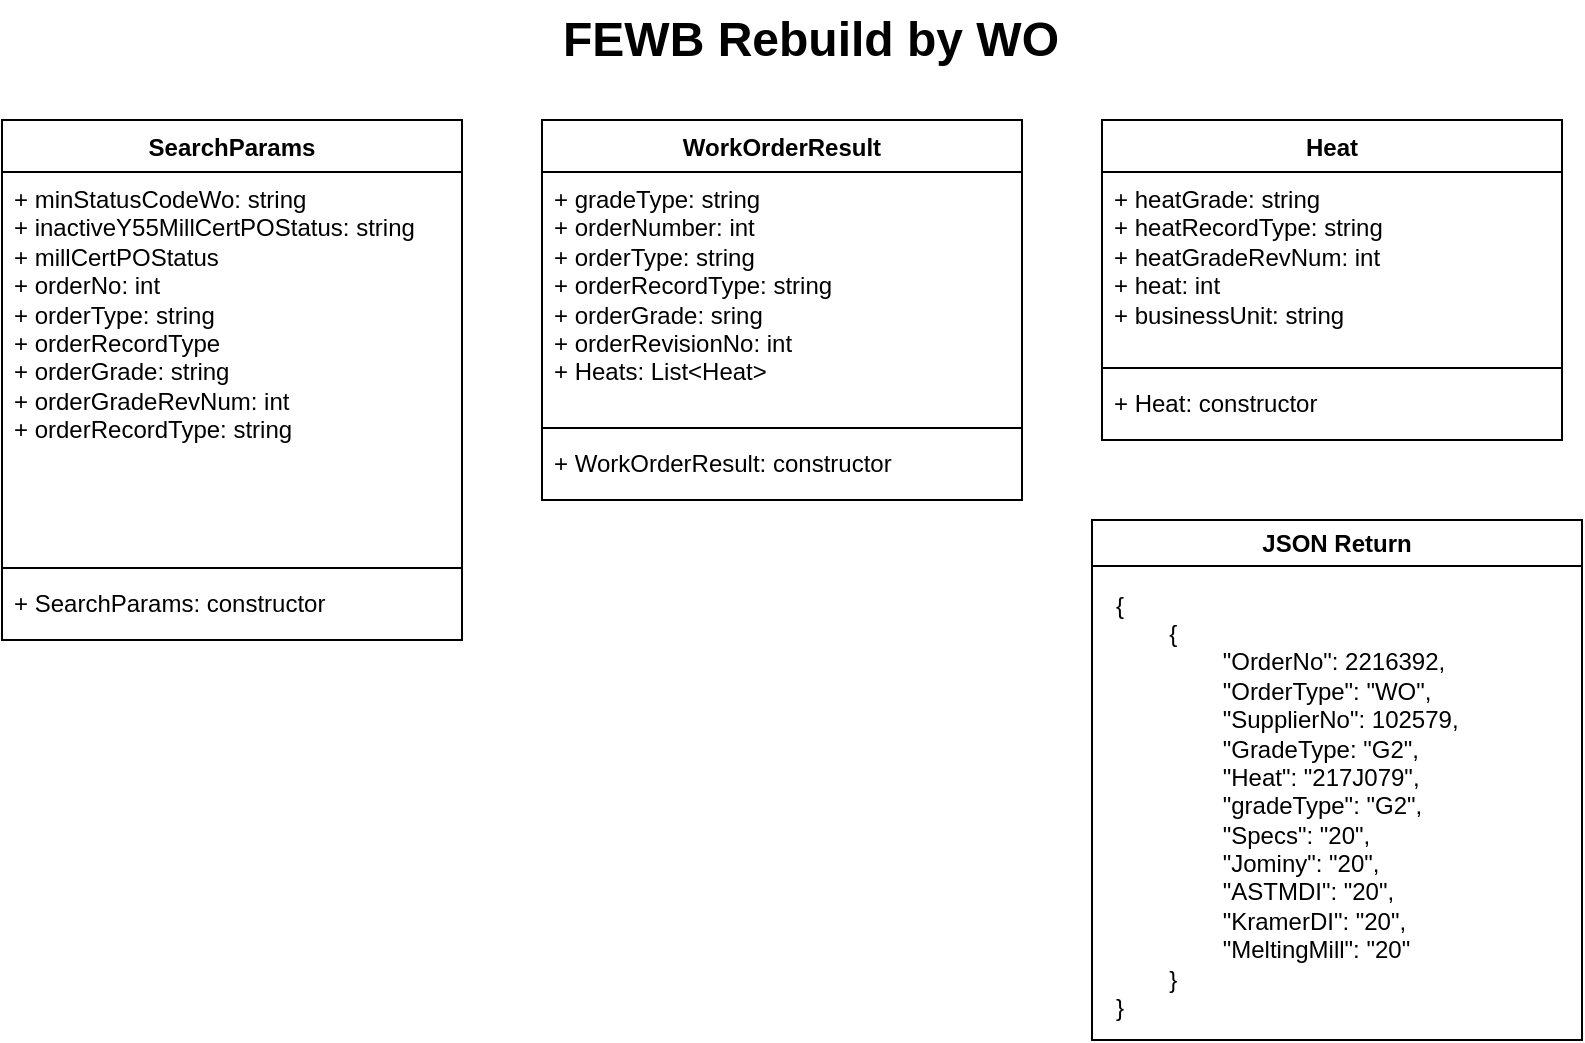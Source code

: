 <mxfile version="21.6.5" type="github">
  <diagram id="C5RBs43oDa-KdzZeNtuy" name="Page-1">
    <mxGraphModel dx="1434" dy="796" grid="1" gridSize="10" guides="1" tooltips="1" connect="1" arrows="1" fold="1" page="1" pageScale="1" pageWidth="827" pageHeight="1169" math="0" shadow="0">
      <root>
        <mxCell id="WIyWlLk6GJQsqaUBKTNV-0" />
        <mxCell id="WIyWlLk6GJQsqaUBKTNV-1" parent="WIyWlLk6GJQsqaUBKTNV-0" />
        <mxCell id="89uMXsv4ONSeUEbtRjta-0" value="SearchParams" style="swimlane;fontStyle=1;align=center;verticalAlign=top;childLayout=stackLayout;horizontal=1;startSize=26;horizontalStack=0;resizeParent=1;resizeParentMax=0;resizeLast=0;collapsible=1;marginBottom=0;whiteSpace=wrap;html=1;" vertex="1" parent="WIyWlLk6GJQsqaUBKTNV-1">
          <mxGeometry x="10" y="80" width="230" height="260" as="geometry" />
        </mxCell>
        <mxCell id="89uMXsv4ONSeUEbtRjta-1" value="+ minStatusCodeWo: string&lt;br&gt;+ inactiveY55MillCertPOStatus: string&lt;br&gt;+ millCertPOStatus&lt;br&gt;+ orderNo: int&lt;br&gt;+ orderType: string&lt;br&gt;+ orderRecordType&lt;br&gt;+ orderGrade: string&lt;br&gt;+ orderGradeRevNum: int&lt;br&gt;+ orderRecordType: string&lt;br&gt;" style="text;strokeColor=none;fillColor=none;align=left;verticalAlign=top;spacingLeft=4;spacingRight=4;overflow=hidden;rotatable=0;points=[[0,0.5],[1,0.5]];portConstraint=eastwest;whiteSpace=wrap;html=1;" vertex="1" parent="89uMXsv4ONSeUEbtRjta-0">
          <mxGeometry y="26" width="230" height="194" as="geometry" />
        </mxCell>
        <mxCell id="89uMXsv4ONSeUEbtRjta-2" value="" style="line;strokeWidth=1;fillColor=none;align=left;verticalAlign=middle;spacingTop=-1;spacingLeft=3;spacingRight=3;rotatable=0;labelPosition=right;points=[];portConstraint=eastwest;strokeColor=inherit;" vertex="1" parent="89uMXsv4ONSeUEbtRjta-0">
          <mxGeometry y="220" width="230" height="8" as="geometry" />
        </mxCell>
        <mxCell id="89uMXsv4ONSeUEbtRjta-3" value="+&amp;nbsp;SearchParams: constructor" style="text;strokeColor=none;fillColor=none;align=left;verticalAlign=top;spacingLeft=4;spacingRight=4;overflow=hidden;rotatable=0;points=[[0,0.5],[1,0.5]];portConstraint=eastwest;whiteSpace=wrap;html=1;" vertex="1" parent="89uMXsv4ONSeUEbtRjta-0">
          <mxGeometry y="228" width="230" height="32" as="geometry" />
        </mxCell>
        <mxCell id="89uMXsv4ONSeUEbtRjta-4" value="FEWB Rebuild by WO" style="text;strokeColor=none;fillColor=none;html=1;fontSize=24;fontStyle=1;verticalAlign=middle;align=center;" vertex="1" parent="WIyWlLk6GJQsqaUBKTNV-1">
          <mxGeometry x="364" y="20" width="100" height="40" as="geometry" />
        </mxCell>
        <mxCell id="89uMXsv4ONSeUEbtRjta-5" value="WorkOrderResult" style="swimlane;fontStyle=1;align=center;verticalAlign=top;childLayout=stackLayout;horizontal=1;startSize=26;horizontalStack=0;resizeParent=1;resizeParentMax=0;resizeLast=0;collapsible=1;marginBottom=0;whiteSpace=wrap;html=1;" vertex="1" parent="WIyWlLk6GJQsqaUBKTNV-1">
          <mxGeometry x="280" y="80" width="240" height="190" as="geometry" />
        </mxCell>
        <mxCell id="89uMXsv4ONSeUEbtRjta-6" value="+ gradeType: string&lt;br&gt;+ orderNumber: int&lt;br&gt;+ orderType: string&lt;br&gt;+ orderRecordType: string&lt;br&gt;+ orderGrade: sring&lt;br&gt;+ orderRevisionNo: int&lt;br&gt;+ Heats: List&amp;lt;Heat&amp;gt;" style="text;strokeColor=none;fillColor=none;align=left;verticalAlign=top;spacingLeft=4;spacingRight=4;overflow=hidden;rotatable=0;points=[[0,0.5],[1,0.5]];portConstraint=eastwest;whiteSpace=wrap;html=1;" vertex="1" parent="89uMXsv4ONSeUEbtRjta-5">
          <mxGeometry y="26" width="240" height="124" as="geometry" />
        </mxCell>
        <mxCell id="89uMXsv4ONSeUEbtRjta-7" value="" style="line;strokeWidth=1;fillColor=none;align=left;verticalAlign=middle;spacingTop=-1;spacingLeft=3;spacingRight=3;rotatable=0;labelPosition=right;points=[];portConstraint=eastwest;strokeColor=inherit;" vertex="1" parent="89uMXsv4ONSeUEbtRjta-5">
          <mxGeometry y="150" width="240" height="8" as="geometry" />
        </mxCell>
        <mxCell id="89uMXsv4ONSeUEbtRjta-8" value="+ WorkOrderResult: constructor" style="text;strokeColor=none;fillColor=none;align=left;verticalAlign=top;spacingLeft=4;spacingRight=4;overflow=hidden;rotatable=0;points=[[0,0.5],[1,0.5]];portConstraint=eastwest;whiteSpace=wrap;html=1;" vertex="1" parent="89uMXsv4ONSeUEbtRjta-5">
          <mxGeometry y="158" width="240" height="32" as="geometry" />
        </mxCell>
        <mxCell id="89uMXsv4ONSeUEbtRjta-9" value="Heat" style="swimlane;fontStyle=1;align=center;verticalAlign=top;childLayout=stackLayout;horizontal=1;startSize=26;horizontalStack=0;resizeParent=1;resizeParentMax=0;resizeLast=0;collapsible=1;marginBottom=0;whiteSpace=wrap;html=1;" vertex="1" parent="WIyWlLk6GJQsqaUBKTNV-1">
          <mxGeometry x="560" y="80" width="230" height="160" as="geometry" />
        </mxCell>
        <mxCell id="89uMXsv4ONSeUEbtRjta-10" value="+ heatGrade: string&lt;br style=&quot;border-color: var(--border-color);&quot;&gt;+ heatRecordType: string&lt;br style=&quot;border-color: var(--border-color);&quot;&gt;+ heatGradeRevNum: int&lt;br style=&quot;border-color: var(--border-color);&quot;&gt;+ heat: int&lt;br&gt;+ businessUnit: string" style="text;strokeColor=none;fillColor=none;align=left;verticalAlign=top;spacingLeft=4;spacingRight=4;overflow=hidden;rotatable=0;points=[[0,0.5],[1,0.5]];portConstraint=eastwest;whiteSpace=wrap;html=1;" vertex="1" parent="89uMXsv4ONSeUEbtRjta-9">
          <mxGeometry y="26" width="230" height="94" as="geometry" />
        </mxCell>
        <mxCell id="89uMXsv4ONSeUEbtRjta-11" value="" style="line;strokeWidth=1;fillColor=none;align=left;verticalAlign=middle;spacingTop=-1;spacingLeft=3;spacingRight=3;rotatable=0;labelPosition=right;points=[];portConstraint=eastwest;strokeColor=inherit;" vertex="1" parent="89uMXsv4ONSeUEbtRjta-9">
          <mxGeometry y="120" width="230" height="8" as="geometry" />
        </mxCell>
        <mxCell id="89uMXsv4ONSeUEbtRjta-12" value="+ Heat: constructor" style="text;strokeColor=none;fillColor=none;align=left;verticalAlign=top;spacingLeft=4;spacingRight=4;overflow=hidden;rotatable=0;points=[[0,0.5],[1,0.5]];portConstraint=eastwest;whiteSpace=wrap;html=1;" vertex="1" parent="89uMXsv4ONSeUEbtRjta-9">
          <mxGeometry y="128" width="230" height="32" as="geometry" />
        </mxCell>
        <mxCell id="89uMXsv4ONSeUEbtRjta-17" value="JSON Return" style="swimlane;whiteSpace=wrap;html=1;" vertex="1" parent="WIyWlLk6GJQsqaUBKTNV-1">
          <mxGeometry x="555" y="280" width="245" height="260" as="geometry" />
        </mxCell>
        <mxCell id="89uMXsv4ONSeUEbtRjta-18" value="{&lt;br&gt;&lt;span style=&quot;white-space: pre;&quot;&gt;&#x9;&lt;/span&gt;{&lt;br&gt;&lt;span style=&quot;white-space: pre;&quot;&gt;&#x9;&lt;span style=&quot;white-space: pre;&quot;&gt;&#x9;&lt;/span&gt;&quot;O&lt;/span&gt;rderNo&quot;: 2216392,&lt;br&gt;&lt;div style=&quot;&quot;&gt;&lt;span style=&quot;white-space-collapse: preserve; background-color: initial;&quot;&gt;&#x9;&lt;/span&gt;&lt;span style=&quot;white-space-collapse: preserve; background-color: initial;&quot;&gt;&#x9;&lt;/span&gt;&quot;OrderType&quot;: &quot;WO&quot;,&lt;/div&gt;&lt;div style=&quot;&quot;&gt;&lt;span style=&quot;white-space: pre;&quot;&gt;&#x9;&lt;/span&gt;&lt;span style=&quot;white-space: pre;&quot;&gt;&#x9;&lt;/span&gt;&quot;SupplierNo&quot;: 102579,&lt;br&gt;&lt;/div&gt;&lt;div style=&quot;&quot;&gt;&lt;span style=&quot;white-space: pre;&quot;&gt;&#x9;&lt;/span&gt;&lt;span style=&quot;white-space: pre;&quot;&gt;&#x9;&lt;/span&gt;&quot;GradeType: &quot;G2&quot;,&lt;br&gt;&lt;/div&gt;&lt;div style=&quot;&quot;&gt;&lt;span style=&quot;white-space: pre;&quot;&gt;&#x9;&lt;/span&gt;&lt;span style=&quot;white-space: pre;&quot;&gt;&#x9;&lt;/span&gt;&quot;Heat&quot;: &quot;217J079&quot;,&lt;br&gt;&lt;/div&gt;&lt;div style=&quot;&quot;&gt;&lt;span style=&quot;white-space: pre;&quot;&gt;&#x9;&lt;/span&gt;&lt;span style=&quot;white-space: pre;&quot;&gt;&#x9;&lt;/span&gt;&quot;gradeType&quot;: &quot;G2&quot;,&lt;br&gt;&lt;/div&gt;&lt;div style=&quot;&quot;&gt;&lt;span style=&quot;white-space: pre;&quot;&gt;&#x9;&lt;/span&gt;&lt;span style=&quot;white-space: pre;&quot;&gt;&#x9;&lt;/span&gt;&quot;Specs&quot;: &quot;20&quot;,&lt;br&gt;&lt;/div&gt;&lt;div style=&quot;&quot;&gt;&lt;span style=&quot;white-space: pre;&quot;&gt;&#x9;&lt;/span&gt;&lt;span style=&quot;white-space: pre;&quot;&gt;&#x9;&lt;/span&gt;&quot;Jominy&quot;: &quot;20&quot;,&lt;br&gt;&lt;/div&gt;&lt;div style=&quot;&quot;&gt;&lt;span style=&quot;white-space: pre;&quot;&gt;&#x9;&lt;/span&gt;&lt;span style=&quot;white-space: pre;&quot;&gt;&#x9;&lt;/span&gt;&quot;ASTMDI&quot;: &quot;20&quot;,&lt;br&gt;&lt;/div&gt;&lt;div style=&quot;&quot;&gt;&lt;span style=&quot;white-space: pre;&quot;&gt;&#x9;&lt;/span&gt;&lt;span style=&quot;white-space: pre;&quot;&gt;&#x9;&lt;/span&gt;&quot;KramerDI&quot;: &quot;20&quot;,&lt;br&gt;&lt;/div&gt;&lt;div style=&quot;&quot;&gt;&lt;span style=&quot;white-space: pre;&quot;&gt;&#x9;&lt;/span&gt;&lt;span style=&quot;white-space: pre;&quot;&gt;&#x9;&lt;/span&gt;&quot;MeltingMill&quot;: &quot;20&quot;&lt;/div&gt;&lt;span style=&quot;white-space: pre;&quot;&gt;&#x9;&lt;/span&gt;}&lt;br&gt;}" style="text;html=1;align=left;verticalAlign=middle;resizable=0;points=[];autosize=1;strokeColor=none;fillColor=none;" vertex="1" parent="89uMXsv4ONSeUEbtRjta-17">
          <mxGeometry x="10" y="28" width="190" height="230" as="geometry" />
        </mxCell>
      </root>
    </mxGraphModel>
  </diagram>
</mxfile>
